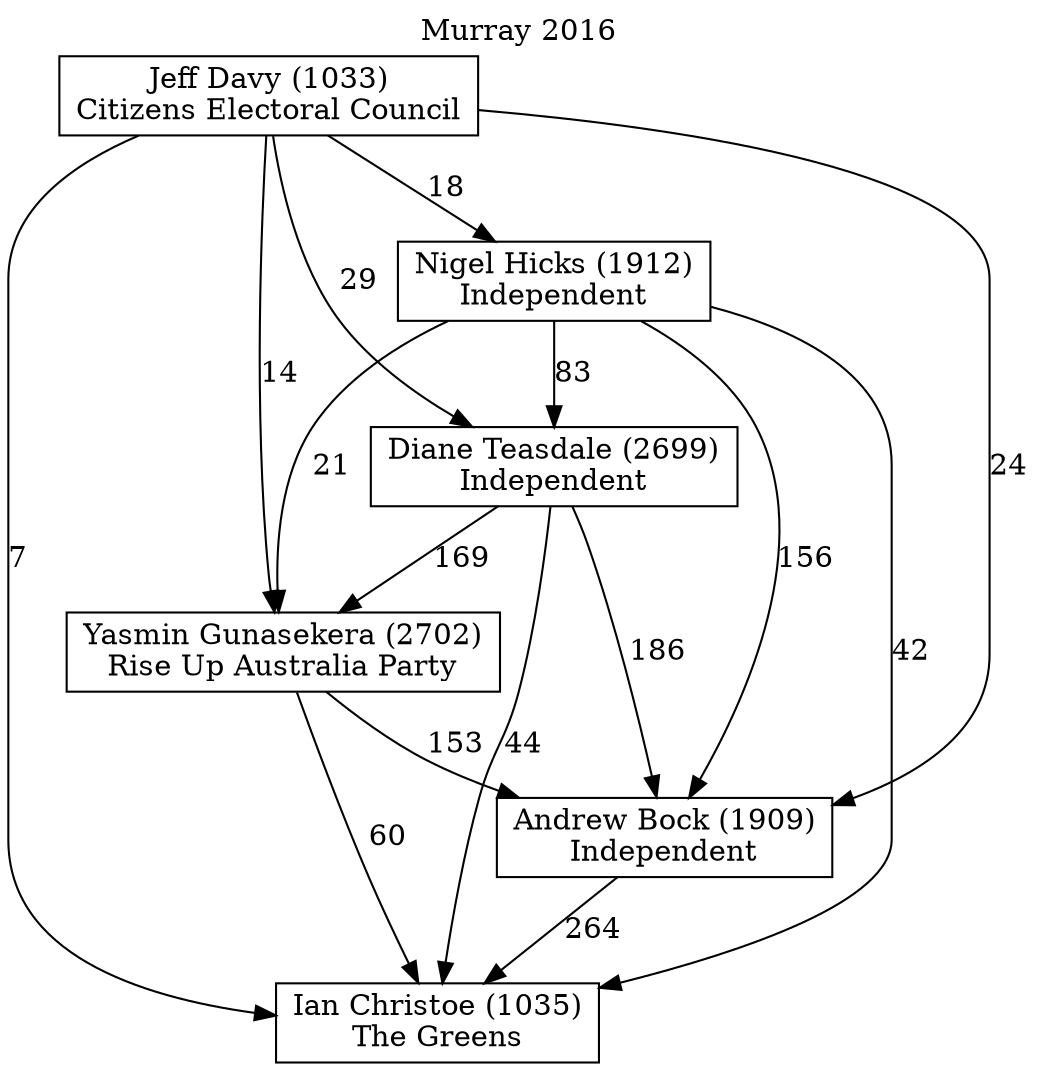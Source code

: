 // House preference flow
digraph "Ian Christoe (1035)_Murray_2016" {
	graph [label="Murray 2016" labelloc=t mclimit=10]
	node [shape=box]
	"Ian Christoe (1035)" [label="Ian Christoe (1035)
The Greens"]
	"Andrew Bock (1909)" [label="Andrew Bock (1909)
Independent"]
	"Yasmin Gunasekera (2702)" [label="Yasmin Gunasekera (2702)
Rise Up Australia Party"]
	"Diane Teasdale (2699)" [label="Diane Teasdale (2699)
Independent"]
	"Nigel Hicks (1912)" [label="Nigel Hicks (1912)
Independent"]
	"Jeff Davy (1033)" [label="Jeff Davy (1033)
Citizens Electoral Council"]
	"Andrew Bock (1909)" -> "Ian Christoe (1035)" [label=264]
	"Yasmin Gunasekera (2702)" -> "Andrew Bock (1909)" [label=153]
	"Diane Teasdale (2699)" -> "Yasmin Gunasekera (2702)" [label=169]
	"Nigel Hicks (1912)" -> "Diane Teasdale (2699)" [label=83]
	"Jeff Davy (1033)" -> "Nigel Hicks (1912)" [label=18]
	"Yasmin Gunasekera (2702)" -> "Ian Christoe (1035)" [label=60]
	"Diane Teasdale (2699)" -> "Ian Christoe (1035)" [label=44]
	"Nigel Hicks (1912)" -> "Ian Christoe (1035)" [label=42]
	"Jeff Davy (1033)" -> "Ian Christoe (1035)" [label=7]
	"Jeff Davy (1033)" -> "Diane Teasdale (2699)" [label=29]
	"Nigel Hicks (1912)" -> "Yasmin Gunasekera (2702)" [label=21]
	"Jeff Davy (1033)" -> "Yasmin Gunasekera (2702)" [label=14]
	"Diane Teasdale (2699)" -> "Andrew Bock (1909)" [label=186]
	"Nigel Hicks (1912)" -> "Andrew Bock (1909)" [label=156]
	"Jeff Davy (1033)" -> "Andrew Bock (1909)" [label=24]
}
